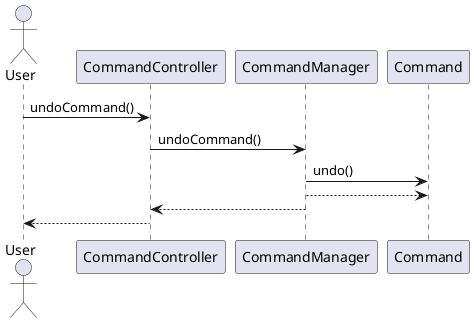@startuml
actor User

User -> CommandController : undoCommand()
CommandController -> CommandManager : undoCommand()
CommandManager -> Command : undo()
Command <-- CommandManager
CommandController <-- CommandManager
User <-- CommandController

@enduml
